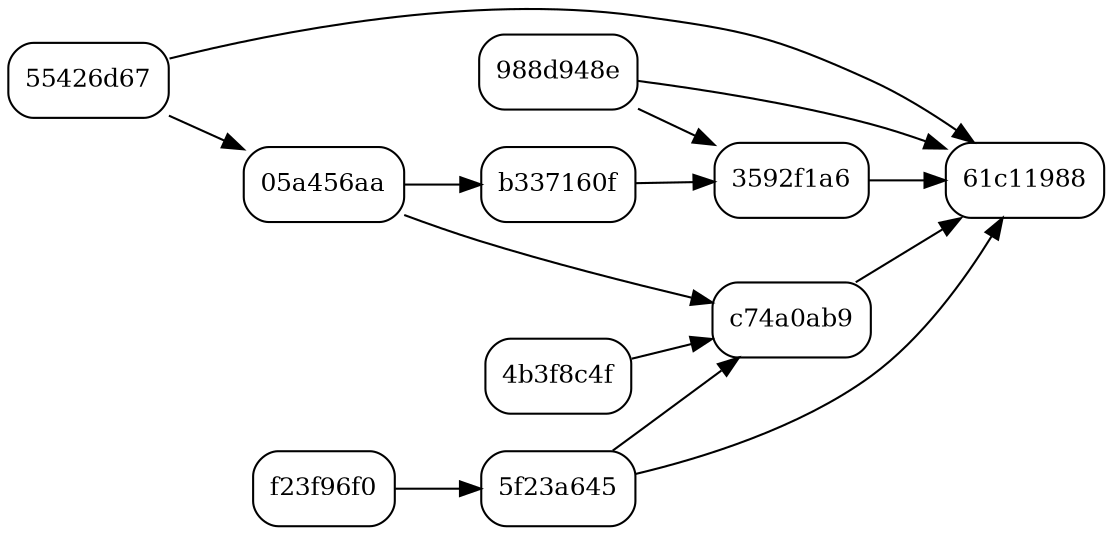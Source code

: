 digraph G {
  rankdir=LR;
  node [shape=box, style=rounded, fontsize=12];
  0 [label="4b3f8c4f"];
  1 [label="3592f1a6"];
  2 [label="55426d67"];
  3 [label="5f23a645"];
  4 [label="f23f96f0"];
  5 [label="61c11988"];
  6 [label="05a456aa"];
  7 [label="c74a0ab9"];
  8 [label="b337160f"];
  9 [label="988d948e"];
  0 -> 7;
  1 -> 5;
  2 -> 5;
  2 -> 6;
  3 -> 5;
  3 -> 7;
  4 -> 3;
  6 -> 7;
  6 -> 8;
  7 -> 5;
  8 -> 1;
  9 -> 1;
  9 -> 5;
}

